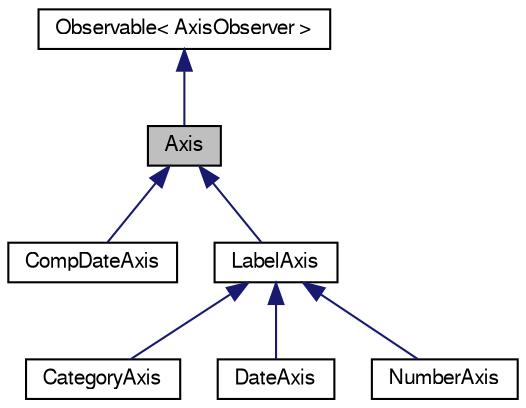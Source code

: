 digraph G
{
  bgcolor="transparent";
  edge [fontname="FreeSans",fontsize="10",labelfontname="FreeSans",labelfontsize="10"];
  node [fontname="FreeSans",fontsize="10",shape=record];
  Node1 [label="Axis",height=0.2,width=0.4,color="black", fillcolor="grey75", style="filled" fontcolor="black"];
  Node2 -> Node1 [dir=back,color="midnightblue",fontsize="10",style="solid",fontname="FreeSans"];
  Node2 [label="Observable\< AxisObserver \>",height=0.2,width=0.4,color="black",URL="$classObservable.html"];
  Node1 -> Node3 [dir=back,color="midnightblue",fontsize="10",style="solid",fontname="FreeSans"];
  Node3 [label="CompDateAxis",height=0.2,width=0.4,color="black",URL="$classCompDateAxis.html"];
  Node1 -> Node4 [dir=back,color="midnightblue",fontsize="10",style="solid",fontname="FreeSans"];
  Node4 [label="LabelAxis",height=0.2,width=0.4,color="black",URL="$classLabelAxis.html"];
  Node4 -> Node5 [dir=back,color="midnightblue",fontsize="10",style="solid",fontname="FreeSans"];
  Node5 [label="CategoryAxis",height=0.2,width=0.4,color="black",URL="$classCategoryAxis.html"];
  Node4 -> Node6 [dir=back,color="midnightblue",fontsize="10",style="solid",fontname="FreeSans"];
  Node6 [label="DateAxis",height=0.2,width=0.4,color="black",URL="$classDateAxis.html"];
  Node4 -> Node7 [dir=back,color="midnightblue",fontsize="10",style="solid",fontname="FreeSans"];
  Node7 [label="NumberAxis",height=0.2,width=0.4,color="black",URL="$classNumberAxis.html"];
}
